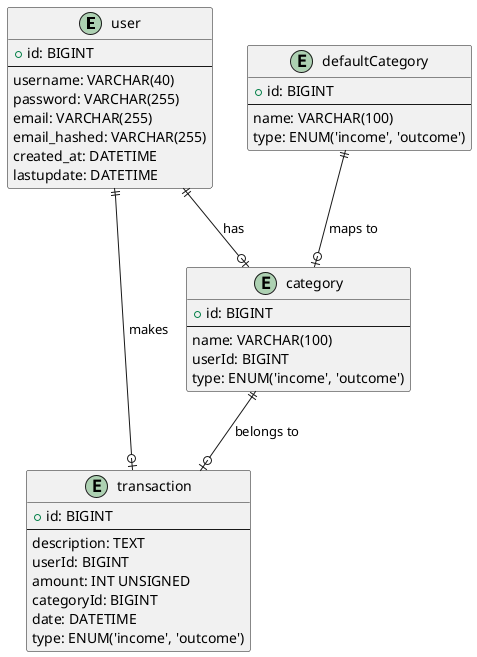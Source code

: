 @startuml

entity "user" as user {
    + id: BIGINT
    --
    username: VARCHAR(40)
    password: VARCHAR(255)
    email: VARCHAR(255)
    email_hashed: VARCHAR(255)
    created_at: DATETIME
    lastupdate: DATETIME
}

entity "category" as category {
    + id: BIGINT
    --
    name: VARCHAR(100)
    userId: BIGINT
    type: ENUM('income', 'outcome')
}

entity "defaultCategory" as defaultCategory {
    + id: BIGINT
    --
    name: VARCHAR(100)
    type: ENUM('income', 'outcome')
}

entity "transaction" as transaction {
    + id: BIGINT
    --
    description: TEXT
    userId: BIGINT
    amount: INT UNSIGNED
    categoryId: BIGINT
    date: DATETIME
    type: ENUM('income', 'outcome')
}

user ||--o| category : "has"
category ||--o| transaction : "belongs to"
user ||--o| transaction : "makes"
defaultCategory ||--o| category : "maps to"

@enduml
